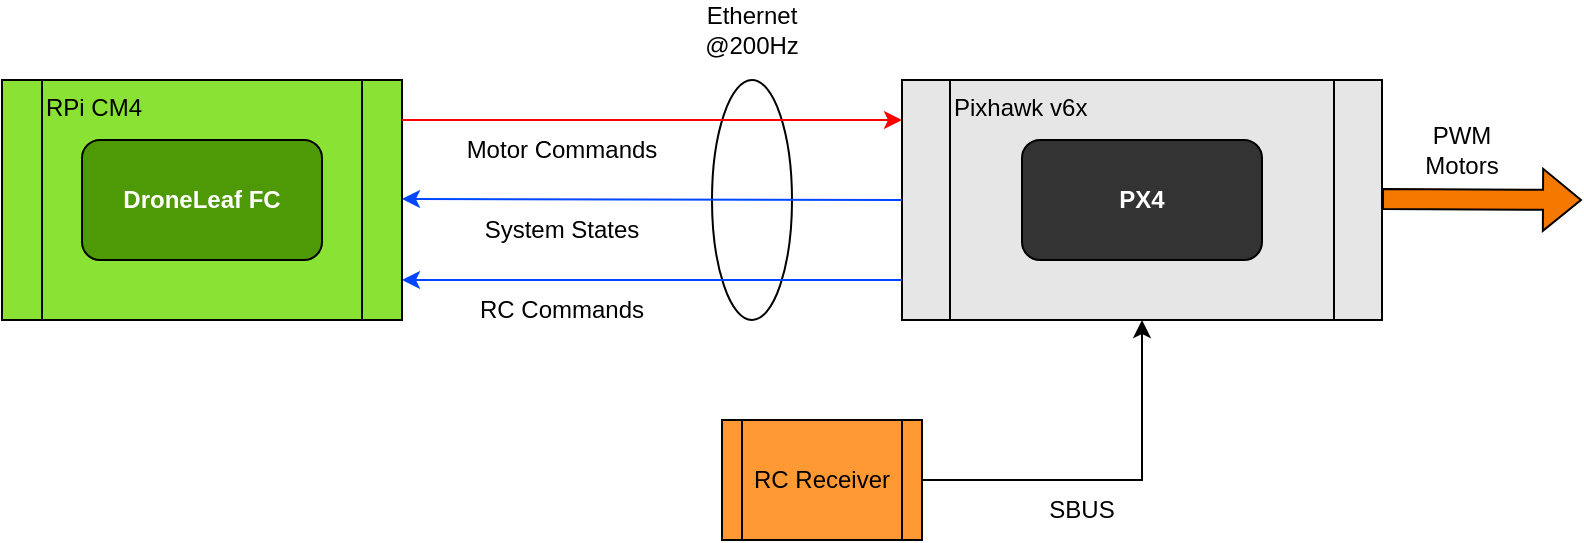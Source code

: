 <mxfile version="24.7.13">
  <diagram name="Page-1" id="sIQOChHxDy1Jt6XBbkkj">
    <mxGraphModel dx="1362" dy="795" grid="1" gridSize="10" guides="1" tooltips="1" connect="1" arrows="1" fold="1" page="1" pageScale="1" pageWidth="850" pageHeight="1100" math="0" shadow="0">
      <root>
        <mxCell id="0" />
        <mxCell id="1" parent="0" />
        <mxCell id="BjdPIeY4YxCnDbGahezC-20" value="" style="ellipse;whiteSpace=wrap;html=1;labelBackgroundColor=default;labelBorderColor=none;" vertex="1" parent="1">
          <mxGeometry x="405" y="180" width="40" height="120" as="geometry" />
        </mxCell>
        <mxCell id="BjdPIeY4YxCnDbGahezC-1" value="RC Receiver" style="shape=process;whiteSpace=wrap;html=1;backgroundOutline=1;fillColor=#FF9933;" vertex="1" parent="1">
          <mxGeometry x="410" y="350" width="100" height="60" as="geometry" />
        </mxCell>
        <mxCell id="BjdPIeY4YxCnDbGahezC-2" value="Pixhawk v6x" style="shape=process;whiteSpace=wrap;html=1;backgroundOutline=1;align=left;verticalAlign=top;fillColor=#E6E6E6;" vertex="1" parent="1">
          <mxGeometry x="500" y="180" width="240" height="120" as="geometry" />
        </mxCell>
        <mxCell id="BjdPIeY4YxCnDbGahezC-3" value="" style="endArrow=classic;html=1;rounded=0;exitX=1;exitY=0.5;exitDx=0;exitDy=0;entryX=0.5;entryY=1;entryDx=0;entryDy=0;" edge="1" parent="1" source="BjdPIeY4YxCnDbGahezC-1" target="BjdPIeY4YxCnDbGahezC-2">
          <mxGeometry width="50" height="50" relative="1" as="geometry">
            <mxPoint x="560" y="380" as="sourcePoint" />
            <mxPoint x="610" y="330" as="targetPoint" />
            <Array as="points">
              <mxPoint x="620" y="380" />
            </Array>
          </mxGeometry>
        </mxCell>
        <mxCell id="BjdPIeY4YxCnDbGahezC-4" value="PX4" style="rounded=1;whiteSpace=wrap;html=1;fontStyle=1;fontColor=#FFFFFF;fillColor=#333333;" vertex="1" parent="1">
          <mxGeometry x="560" y="210" width="120" height="60" as="geometry" />
        </mxCell>
        <mxCell id="BjdPIeY4YxCnDbGahezC-5" value="SBUS" style="text;html=1;align=center;verticalAlign=middle;whiteSpace=wrap;rounded=0;" vertex="1" parent="1">
          <mxGeometry x="560" y="380" width="60" height="30" as="geometry" />
        </mxCell>
        <mxCell id="BjdPIeY4YxCnDbGahezC-7" value="" style="shape=flexArrow;endArrow=classic;html=1;rounded=0;fillColor=#f57900;" edge="1" parent="1">
          <mxGeometry width="50" height="50" relative="1" as="geometry">
            <mxPoint x="740" y="239.5" as="sourcePoint" />
            <mxPoint x="840" y="240" as="targetPoint" />
          </mxGeometry>
        </mxCell>
        <mxCell id="BjdPIeY4YxCnDbGahezC-8" value="PWM&lt;br&gt;Motors" style="text;html=1;align=center;verticalAlign=middle;whiteSpace=wrap;rounded=0;" vertex="1" parent="1">
          <mxGeometry x="750" y="200" width="60" height="30" as="geometry" />
        </mxCell>
        <mxCell id="BjdPIeY4YxCnDbGahezC-10" value="RPi CM4" style="shape=process;whiteSpace=wrap;html=1;backgroundOutline=1;align=left;verticalAlign=top;fillColor=#8AE234;" vertex="1" parent="1">
          <mxGeometry x="50" y="180" width="200" height="120" as="geometry" />
        </mxCell>
        <mxCell id="BjdPIeY4YxCnDbGahezC-11" value="DroneLeaf FC" style="rounded=1;whiteSpace=wrap;html=1;labelBackgroundColor=none;fillColor=#4e9a06;fontStyle=1;fontColor=#ffffff;" vertex="1" parent="1">
          <mxGeometry x="90" y="210" width="120" height="60" as="geometry" />
        </mxCell>
        <mxCell id="BjdPIeY4YxCnDbGahezC-13" value="" style="endArrow=classic;html=1;rounded=0;entryX=1;entryY=0.75;entryDx=0;entryDy=0;strokeColor=#0047ff;" edge="1" parent="1">
          <mxGeometry width="50" height="50" relative="1" as="geometry">
            <mxPoint x="500" y="280" as="sourcePoint" />
            <mxPoint x="250" y="280" as="targetPoint" />
          </mxGeometry>
        </mxCell>
        <mxCell id="BjdPIeY4YxCnDbGahezC-14" value="RC Commands" style="text;html=1;align=center;verticalAlign=middle;whiteSpace=wrap;rounded=0;" vertex="1" parent="1">
          <mxGeometry x="270" y="280" width="120" height="30" as="geometry" />
        </mxCell>
        <mxCell id="BjdPIeY4YxCnDbGahezC-16" value="" style="endArrow=classic;html=1;rounded=0;entryX=1;entryY=0.75;entryDx=0;entryDy=0;exitX=0;exitY=0.5;exitDx=0;exitDy=0;strokeColor=#0047ff;" edge="1" parent="1" source="BjdPIeY4YxCnDbGahezC-2">
          <mxGeometry width="50" height="50" relative="1" as="geometry">
            <mxPoint x="540" y="239.5" as="sourcePoint" />
            <mxPoint x="250" y="239.5" as="targetPoint" />
          </mxGeometry>
        </mxCell>
        <mxCell id="BjdPIeY4YxCnDbGahezC-17" value="System States" style="text;html=1;align=center;verticalAlign=middle;whiteSpace=wrap;rounded=0;" vertex="1" parent="1">
          <mxGeometry x="270" y="240" width="120" height="30" as="geometry" />
        </mxCell>
        <mxCell id="BjdPIeY4YxCnDbGahezC-18" value="" style="endArrow=classic;html=1;rounded=0;exitX=1;exitY=0.25;exitDx=0;exitDy=0;strokeColor=#FF0000;" edge="1" parent="1">
          <mxGeometry width="50" height="50" relative="1" as="geometry">
            <mxPoint x="250" y="200" as="sourcePoint" />
            <mxPoint x="500" y="200" as="targetPoint" />
          </mxGeometry>
        </mxCell>
        <mxCell id="BjdPIeY4YxCnDbGahezC-19" value="Motor Commands" style="text;html=1;align=center;verticalAlign=middle;whiteSpace=wrap;rounded=0;" vertex="1" parent="1">
          <mxGeometry x="270" y="200" width="120" height="30" as="geometry" />
        </mxCell>
        <mxCell id="BjdPIeY4YxCnDbGahezC-21" value="Ethernet @200Hz" style="text;html=1;align=center;verticalAlign=middle;whiteSpace=wrap;rounded=0;fontStyle=0" vertex="1" parent="1">
          <mxGeometry x="395" y="140" width="60" height="30" as="geometry" />
        </mxCell>
      </root>
    </mxGraphModel>
  </diagram>
</mxfile>
